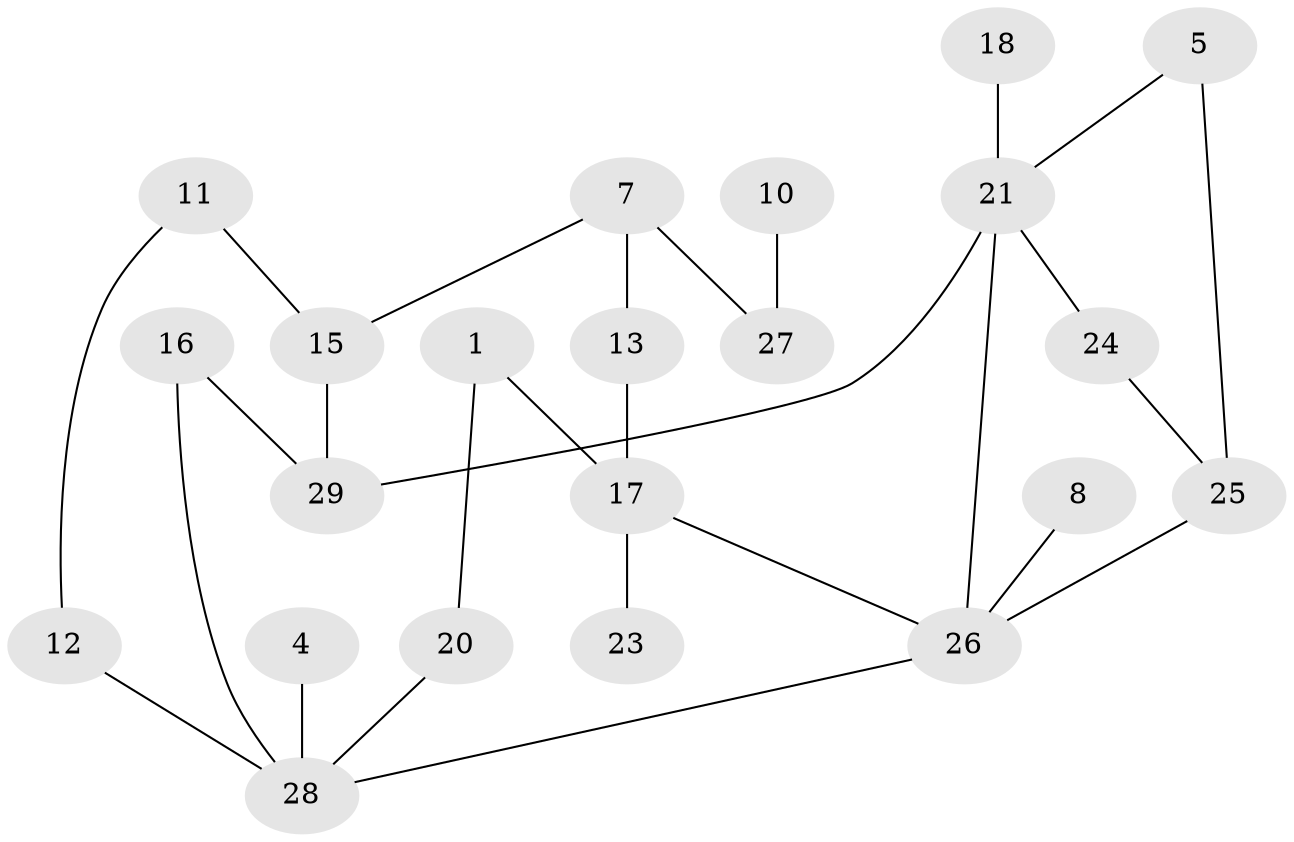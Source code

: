 // original degree distribution, {1: 0.2711864406779661, 3: 0.1694915254237288, 0: 0.11864406779661017, 2: 0.3050847457627119, 4: 0.13559322033898305}
// Generated by graph-tools (version 1.1) at 2025/49/03/09/25 03:49:14]
// undirected, 22 vertices, 27 edges
graph export_dot {
graph [start="1"]
  node [color=gray90,style=filled];
  1;
  4;
  5;
  7;
  8;
  10;
  11;
  12;
  13;
  15;
  16;
  17;
  18;
  20;
  21;
  23;
  24;
  25;
  26;
  27;
  28;
  29;
  1 -- 17 [weight=1.0];
  1 -- 20 [weight=1.0];
  4 -- 28 [weight=1.0];
  5 -- 21 [weight=1.0];
  5 -- 25 [weight=1.0];
  7 -- 13 [weight=1.0];
  7 -- 15 [weight=1.0];
  7 -- 27 [weight=1.0];
  8 -- 26 [weight=1.0];
  10 -- 27 [weight=1.0];
  11 -- 12 [weight=1.0];
  11 -- 15 [weight=1.0];
  12 -- 28 [weight=1.0];
  13 -- 17 [weight=2.0];
  15 -- 29 [weight=1.0];
  16 -- 28 [weight=1.0];
  16 -- 29 [weight=1.0];
  17 -- 23 [weight=1.0];
  17 -- 26 [weight=1.0];
  18 -- 21 [weight=1.0];
  20 -- 28 [weight=1.0];
  21 -- 24 [weight=1.0];
  21 -- 26 [weight=1.0];
  21 -- 29 [weight=1.0];
  24 -- 25 [weight=1.0];
  25 -- 26 [weight=1.0];
  26 -- 28 [weight=1.0];
}
